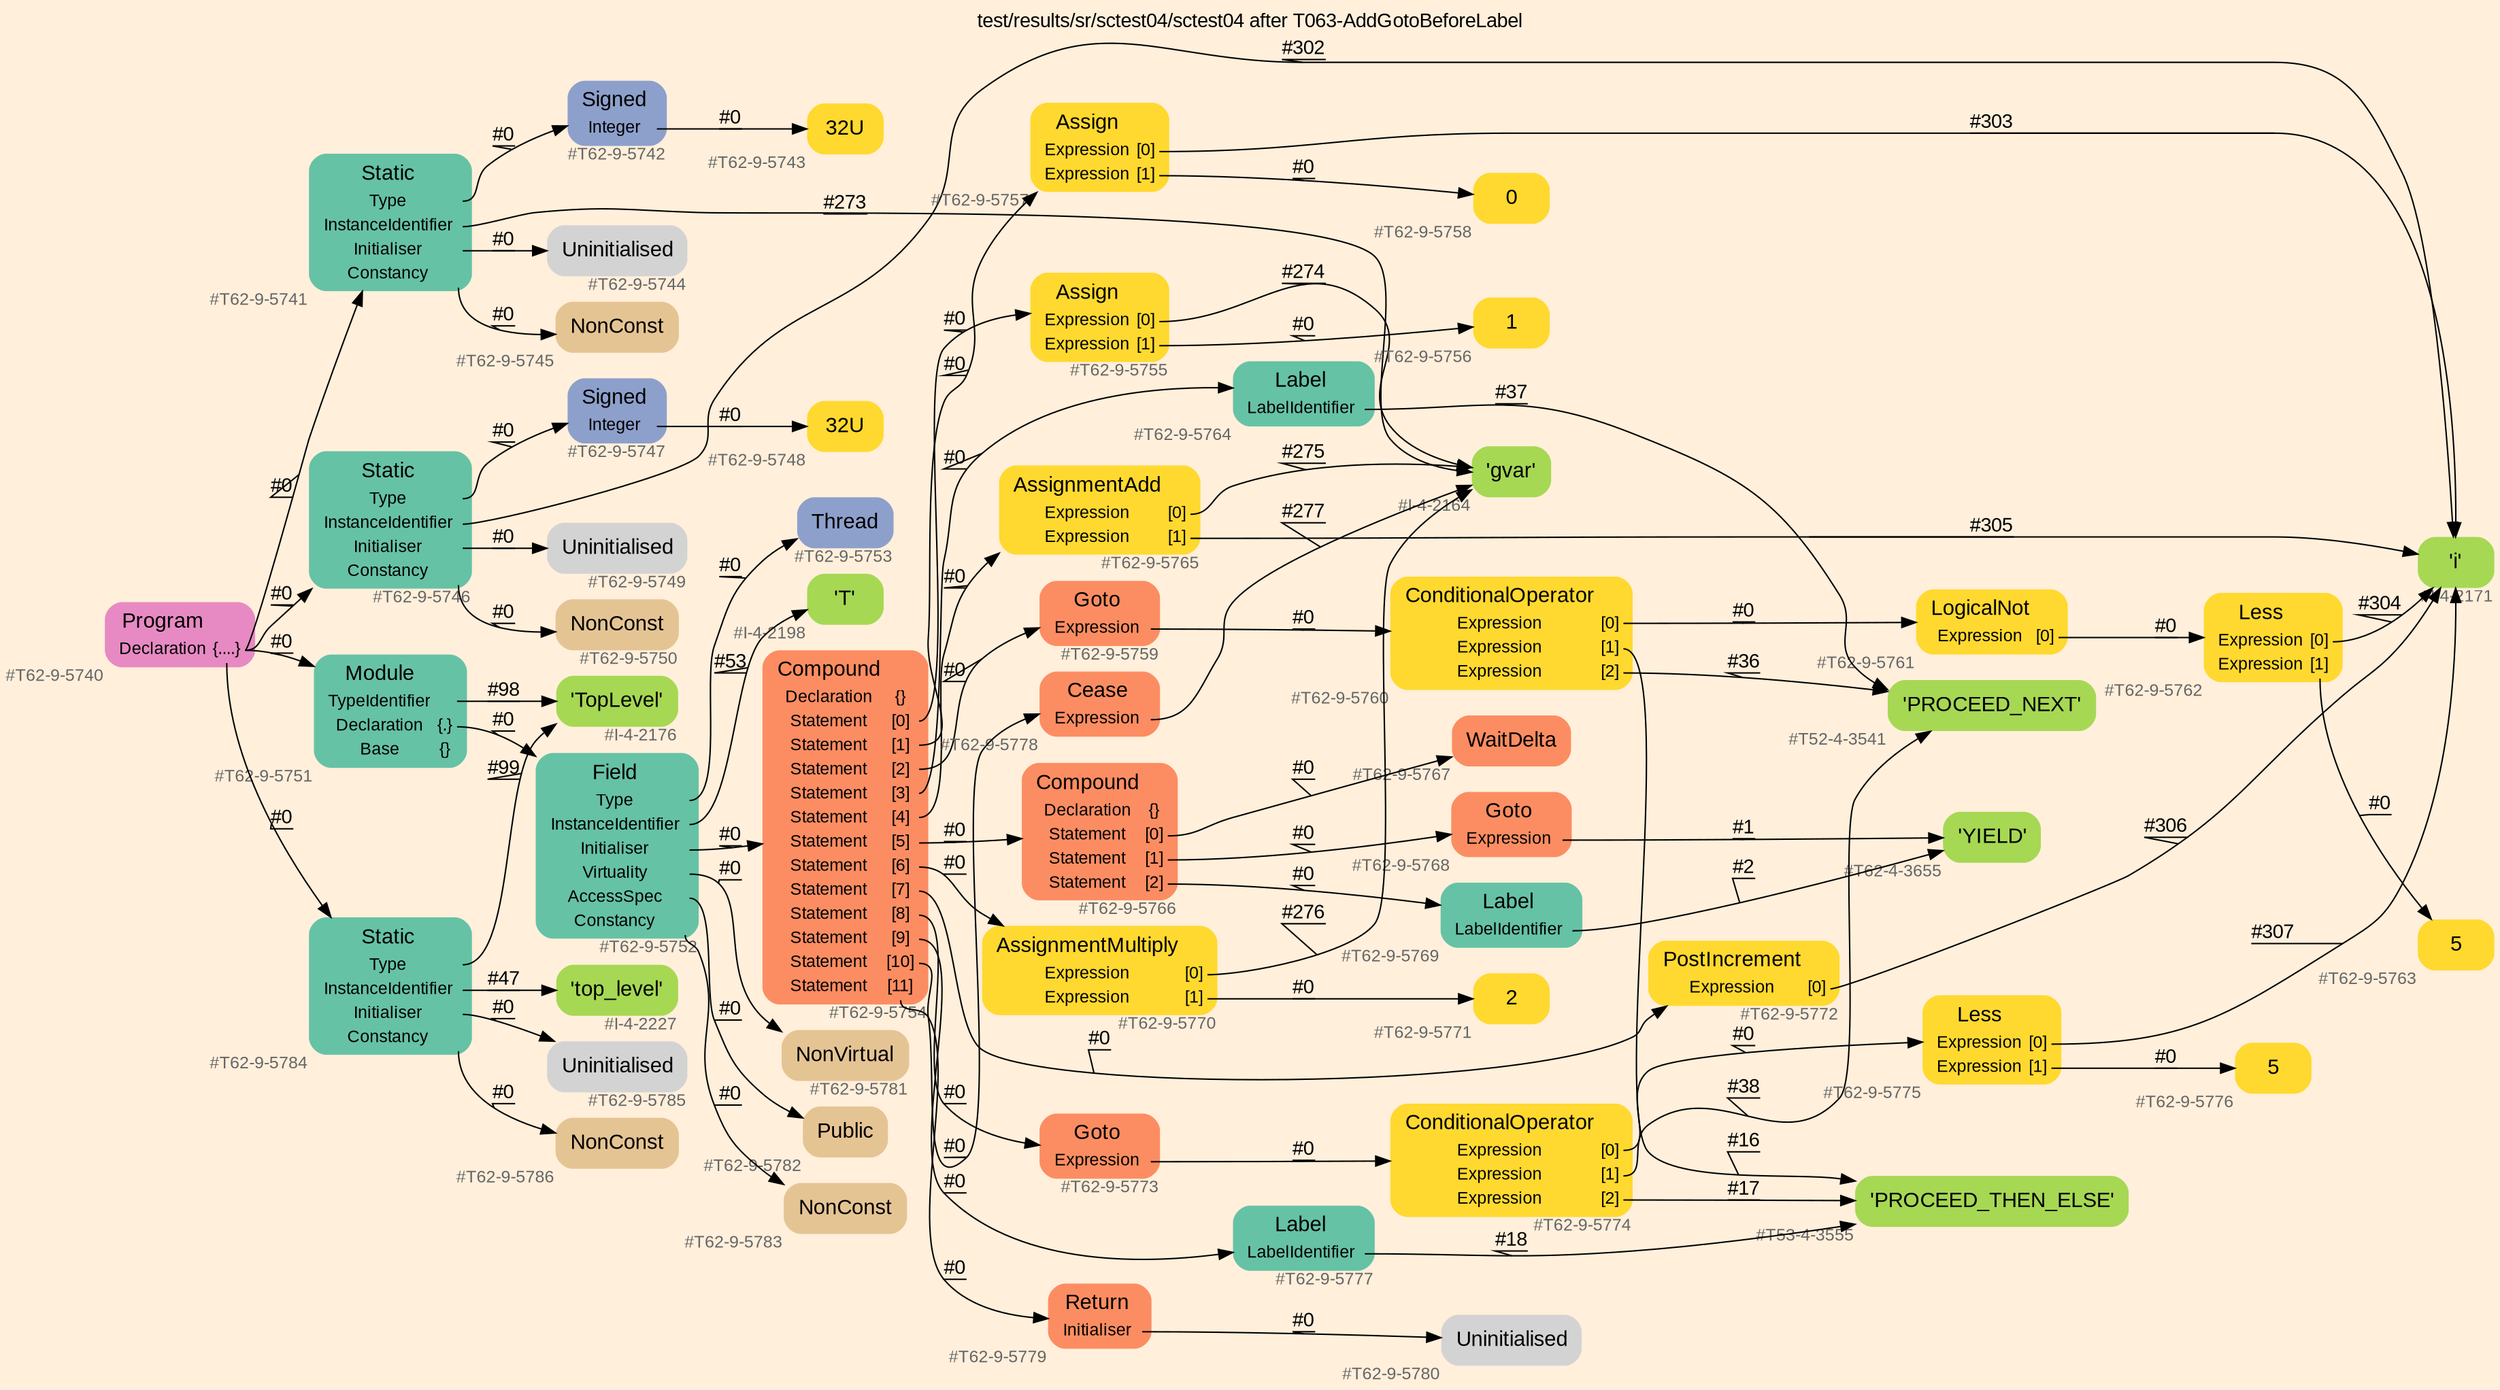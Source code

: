 digraph "test/results/sr/sctest04/sctest04 after T063-AddGotoBeforeLabel" {
label = "test/results/sr/sctest04/sctest04 after T063-AddGotoBeforeLabel"
labelloc = t
graph [
    rankdir = "LR"
    ranksep = 0.3
    bgcolor = antiquewhite1
    color = black
    fontcolor = black
    fontname = "Arial"
];
node [
    fontname = "Arial"
];
edge [
    fontname = "Arial"
];

// -------------------- node figure --------------------
// -------- block #T62-9-5740 ----------
"#T62-9-5740" [
    fillcolor = "/set28/4"
    xlabel = "#T62-9-5740"
    fontsize = "12"
    fontcolor = grey40
    shape = "plaintext"
    label = <<TABLE BORDER="0" CELLBORDER="0" CELLSPACING="0">
     <TR><TD><FONT COLOR="black" POINT-SIZE="15">Program</FONT></TD></TR>
     <TR><TD><FONT COLOR="black" POINT-SIZE="12">Declaration</FONT></TD><TD PORT="port0"><FONT COLOR="black" POINT-SIZE="12">{....}</FONT></TD></TR>
    </TABLE>>
    style = "rounded,filled"
];

// -------- block #T62-9-5741 ----------
"#T62-9-5741" [
    fillcolor = "/set28/1"
    xlabel = "#T62-9-5741"
    fontsize = "12"
    fontcolor = grey40
    shape = "plaintext"
    label = <<TABLE BORDER="0" CELLBORDER="0" CELLSPACING="0">
     <TR><TD><FONT COLOR="black" POINT-SIZE="15">Static</FONT></TD></TR>
     <TR><TD><FONT COLOR="black" POINT-SIZE="12">Type</FONT></TD><TD PORT="port0"></TD></TR>
     <TR><TD><FONT COLOR="black" POINT-SIZE="12">InstanceIdentifier</FONT></TD><TD PORT="port1"></TD></TR>
     <TR><TD><FONT COLOR="black" POINT-SIZE="12">Initialiser</FONT></TD><TD PORT="port2"></TD></TR>
     <TR><TD><FONT COLOR="black" POINT-SIZE="12">Constancy</FONT></TD><TD PORT="port3"></TD></TR>
    </TABLE>>
    style = "rounded,filled"
];

// -------- block #T62-9-5742 ----------
"#T62-9-5742" [
    fillcolor = "/set28/3"
    xlabel = "#T62-9-5742"
    fontsize = "12"
    fontcolor = grey40
    shape = "plaintext"
    label = <<TABLE BORDER="0" CELLBORDER="0" CELLSPACING="0">
     <TR><TD><FONT COLOR="black" POINT-SIZE="15">Signed</FONT></TD></TR>
     <TR><TD><FONT COLOR="black" POINT-SIZE="12">Integer</FONT></TD><TD PORT="port0"></TD></TR>
    </TABLE>>
    style = "rounded,filled"
];

// -------- block #T62-9-5743 ----------
"#T62-9-5743" [
    fillcolor = "/set28/6"
    xlabel = "#T62-9-5743"
    fontsize = "12"
    fontcolor = grey40
    shape = "plaintext"
    label = <<TABLE BORDER="0" CELLBORDER="0" CELLSPACING="0">
     <TR><TD><FONT COLOR="black" POINT-SIZE="15">32U</FONT></TD></TR>
    </TABLE>>
    style = "rounded,filled"
];

// -------- block #I-4-2164 ----------
"#I-4-2164" [
    fillcolor = "/set28/5"
    xlabel = "#I-4-2164"
    fontsize = "12"
    fontcolor = grey40
    shape = "plaintext"
    label = <<TABLE BORDER="0" CELLBORDER="0" CELLSPACING="0">
     <TR><TD><FONT COLOR="black" POINT-SIZE="15">'gvar'</FONT></TD></TR>
    </TABLE>>
    style = "rounded,filled"
];

// -------- block #T62-9-5744 ----------
"#T62-9-5744" [
    xlabel = "#T62-9-5744"
    fontsize = "12"
    fontcolor = grey40
    shape = "plaintext"
    label = <<TABLE BORDER="0" CELLBORDER="0" CELLSPACING="0">
     <TR><TD><FONT COLOR="black" POINT-SIZE="15">Uninitialised</FONT></TD></TR>
    </TABLE>>
    style = "rounded,filled"
];

// -------- block #T62-9-5745 ----------
"#T62-9-5745" [
    fillcolor = "/set28/7"
    xlabel = "#T62-9-5745"
    fontsize = "12"
    fontcolor = grey40
    shape = "plaintext"
    label = <<TABLE BORDER="0" CELLBORDER="0" CELLSPACING="0">
     <TR><TD><FONT COLOR="black" POINT-SIZE="15">NonConst</FONT></TD></TR>
    </TABLE>>
    style = "rounded,filled"
];

// -------- block #T62-9-5746 ----------
"#T62-9-5746" [
    fillcolor = "/set28/1"
    xlabel = "#T62-9-5746"
    fontsize = "12"
    fontcolor = grey40
    shape = "plaintext"
    label = <<TABLE BORDER="0" CELLBORDER="0" CELLSPACING="0">
     <TR><TD><FONT COLOR="black" POINT-SIZE="15">Static</FONT></TD></TR>
     <TR><TD><FONT COLOR="black" POINT-SIZE="12">Type</FONT></TD><TD PORT="port0"></TD></TR>
     <TR><TD><FONT COLOR="black" POINT-SIZE="12">InstanceIdentifier</FONT></TD><TD PORT="port1"></TD></TR>
     <TR><TD><FONT COLOR="black" POINT-SIZE="12">Initialiser</FONT></TD><TD PORT="port2"></TD></TR>
     <TR><TD><FONT COLOR="black" POINT-SIZE="12">Constancy</FONT></TD><TD PORT="port3"></TD></TR>
    </TABLE>>
    style = "rounded,filled"
];

// -------- block #T62-9-5747 ----------
"#T62-9-5747" [
    fillcolor = "/set28/3"
    xlabel = "#T62-9-5747"
    fontsize = "12"
    fontcolor = grey40
    shape = "plaintext"
    label = <<TABLE BORDER="0" CELLBORDER="0" CELLSPACING="0">
     <TR><TD><FONT COLOR="black" POINT-SIZE="15">Signed</FONT></TD></TR>
     <TR><TD><FONT COLOR="black" POINT-SIZE="12">Integer</FONT></TD><TD PORT="port0"></TD></TR>
    </TABLE>>
    style = "rounded,filled"
];

// -------- block #T62-9-5748 ----------
"#T62-9-5748" [
    fillcolor = "/set28/6"
    xlabel = "#T62-9-5748"
    fontsize = "12"
    fontcolor = grey40
    shape = "plaintext"
    label = <<TABLE BORDER="0" CELLBORDER="0" CELLSPACING="0">
     <TR><TD><FONT COLOR="black" POINT-SIZE="15">32U</FONT></TD></TR>
    </TABLE>>
    style = "rounded,filled"
];

// -------- block #I-4-2171 ----------
"#I-4-2171" [
    fillcolor = "/set28/5"
    xlabel = "#I-4-2171"
    fontsize = "12"
    fontcolor = grey40
    shape = "plaintext"
    label = <<TABLE BORDER="0" CELLBORDER="0" CELLSPACING="0">
     <TR><TD><FONT COLOR="black" POINT-SIZE="15">'i'</FONT></TD></TR>
    </TABLE>>
    style = "rounded,filled"
];

// -------- block #T62-9-5749 ----------
"#T62-9-5749" [
    xlabel = "#T62-9-5749"
    fontsize = "12"
    fontcolor = grey40
    shape = "plaintext"
    label = <<TABLE BORDER="0" CELLBORDER="0" CELLSPACING="0">
     <TR><TD><FONT COLOR="black" POINT-SIZE="15">Uninitialised</FONT></TD></TR>
    </TABLE>>
    style = "rounded,filled"
];

// -------- block #T62-9-5750 ----------
"#T62-9-5750" [
    fillcolor = "/set28/7"
    xlabel = "#T62-9-5750"
    fontsize = "12"
    fontcolor = grey40
    shape = "plaintext"
    label = <<TABLE BORDER="0" CELLBORDER="0" CELLSPACING="0">
     <TR><TD><FONT COLOR="black" POINT-SIZE="15">NonConst</FONT></TD></TR>
    </TABLE>>
    style = "rounded,filled"
];

// -------- block #T62-9-5751 ----------
"#T62-9-5751" [
    fillcolor = "/set28/1"
    xlabel = "#T62-9-5751"
    fontsize = "12"
    fontcolor = grey40
    shape = "plaintext"
    label = <<TABLE BORDER="0" CELLBORDER="0" CELLSPACING="0">
     <TR><TD><FONT COLOR="black" POINT-SIZE="15">Module</FONT></TD></TR>
     <TR><TD><FONT COLOR="black" POINT-SIZE="12">TypeIdentifier</FONT></TD><TD PORT="port0"></TD></TR>
     <TR><TD><FONT COLOR="black" POINT-SIZE="12">Declaration</FONT></TD><TD PORT="port1"><FONT COLOR="black" POINT-SIZE="12">{.}</FONT></TD></TR>
     <TR><TD><FONT COLOR="black" POINT-SIZE="12">Base</FONT></TD><TD PORT="port2"><FONT COLOR="black" POINT-SIZE="12">{}</FONT></TD></TR>
    </TABLE>>
    style = "rounded,filled"
];

// -------- block #I-4-2176 ----------
"#I-4-2176" [
    fillcolor = "/set28/5"
    xlabel = "#I-4-2176"
    fontsize = "12"
    fontcolor = grey40
    shape = "plaintext"
    label = <<TABLE BORDER="0" CELLBORDER="0" CELLSPACING="0">
     <TR><TD><FONT COLOR="black" POINT-SIZE="15">'TopLevel'</FONT></TD></TR>
    </TABLE>>
    style = "rounded,filled"
];

// -------- block #T62-9-5752 ----------
"#T62-9-5752" [
    fillcolor = "/set28/1"
    xlabel = "#T62-9-5752"
    fontsize = "12"
    fontcolor = grey40
    shape = "plaintext"
    label = <<TABLE BORDER="0" CELLBORDER="0" CELLSPACING="0">
     <TR><TD><FONT COLOR="black" POINT-SIZE="15">Field</FONT></TD></TR>
     <TR><TD><FONT COLOR="black" POINT-SIZE="12">Type</FONT></TD><TD PORT="port0"></TD></TR>
     <TR><TD><FONT COLOR="black" POINT-SIZE="12">InstanceIdentifier</FONT></TD><TD PORT="port1"></TD></TR>
     <TR><TD><FONT COLOR="black" POINT-SIZE="12">Initialiser</FONT></TD><TD PORT="port2"></TD></TR>
     <TR><TD><FONT COLOR="black" POINT-SIZE="12">Virtuality</FONT></TD><TD PORT="port3"></TD></TR>
     <TR><TD><FONT COLOR="black" POINT-SIZE="12">AccessSpec</FONT></TD><TD PORT="port4"></TD></TR>
     <TR><TD><FONT COLOR="black" POINT-SIZE="12">Constancy</FONT></TD><TD PORT="port5"></TD></TR>
    </TABLE>>
    style = "rounded,filled"
];

// -------- block #T62-9-5753 ----------
"#T62-9-5753" [
    fillcolor = "/set28/3"
    xlabel = "#T62-9-5753"
    fontsize = "12"
    fontcolor = grey40
    shape = "plaintext"
    label = <<TABLE BORDER="0" CELLBORDER="0" CELLSPACING="0">
     <TR><TD><FONT COLOR="black" POINT-SIZE="15">Thread</FONT></TD></TR>
    </TABLE>>
    style = "rounded,filled"
];

// -------- block #I-4-2198 ----------
"#I-4-2198" [
    fillcolor = "/set28/5"
    xlabel = "#I-4-2198"
    fontsize = "12"
    fontcolor = grey40
    shape = "plaintext"
    label = <<TABLE BORDER="0" CELLBORDER="0" CELLSPACING="0">
     <TR><TD><FONT COLOR="black" POINT-SIZE="15">'T'</FONT></TD></TR>
    </TABLE>>
    style = "rounded,filled"
];

// -------- block #T62-9-5754 ----------
"#T62-9-5754" [
    fillcolor = "/set28/2"
    xlabel = "#T62-9-5754"
    fontsize = "12"
    fontcolor = grey40
    shape = "plaintext"
    label = <<TABLE BORDER="0" CELLBORDER="0" CELLSPACING="0">
     <TR><TD><FONT COLOR="black" POINT-SIZE="15">Compound</FONT></TD></TR>
     <TR><TD><FONT COLOR="black" POINT-SIZE="12">Declaration</FONT></TD><TD PORT="port0"><FONT COLOR="black" POINT-SIZE="12">{}</FONT></TD></TR>
     <TR><TD><FONT COLOR="black" POINT-SIZE="12">Statement</FONT></TD><TD PORT="port1"><FONT COLOR="black" POINT-SIZE="12">[0]</FONT></TD></TR>
     <TR><TD><FONT COLOR="black" POINT-SIZE="12">Statement</FONT></TD><TD PORT="port2"><FONT COLOR="black" POINT-SIZE="12">[1]</FONT></TD></TR>
     <TR><TD><FONT COLOR="black" POINT-SIZE="12">Statement</FONT></TD><TD PORT="port3"><FONT COLOR="black" POINT-SIZE="12">[2]</FONT></TD></TR>
     <TR><TD><FONT COLOR="black" POINT-SIZE="12">Statement</FONT></TD><TD PORT="port4"><FONT COLOR="black" POINT-SIZE="12">[3]</FONT></TD></TR>
     <TR><TD><FONT COLOR="black" POINT-SIZE="12">Statement</FONT></TD><TD PORT="port5"><FONT COLOR="black" POINT-SIZE="12">[4]</FONT></TD></TR>
     <TR><TD><FONT COLOR="black" POINT-SIZE="12">Statement</FONT></TD><TD PORT="port6"><FONT COLOR="black" POINT-SIZE="12">[5]</FONT></TD></TR>
     <TR><TD><FONT COLOR="black" POINT-SIZE="12">Statement</FONT></TD><TD PORT="port7"><FONT COLOR="black" POINT-SIZE="12">[6]</FONT></TD></TR>
     <TR><TD><FONT COLOR="black" POINT-SIZE="12">Statement</FONT></TD><TD PORT="port8"><FONT COLOR="black" POINT-SIZE="12">[7]</FONT></TD></TR>
     <TR><TD><FONT COLOR="black" POINT-SIZE="12">Statement</FONT></TD><TD PORT="port9"><FONT COLOR="black" POINT-SIZE="12">[8]</FONT></TD></TR>
     <TR><TD><FONT COLOR="black" POINT-SIZE="12">Statement</FONT></TD><TD PORT="port10"><FONT COLOR="black" POINT-SIZE="12">[9]</FONT></TD></TR>
     <TR><TD><FONT COLOR="black" POINT-SIZE="12">Statement</FONT></TD><TD PORT="port11"><FONT COLOR="black" POINT-SIZE="12">[10]</FONT></TD></TR>
     <TR><TD><FONT COLOR="black" POINT-SIZE="12">Statement</FONT></TD><TD PORT="port12"><FONT COLOR="black" POINT-SIZE="12">[11]</FONT></TD></TR>
    </TABLE>>
    style = "rounded,filled"
];

// -------- block #T62-9-5755 ----------
"#T62-9-5755" [
    fillcolor = "/set28/6"
    xlabel = "#T62-9-5755"
    fontsize = "12"
    fontcolor = grey40
    shape = "plaintext"
    label = <<TABLE BORDER="0" CELLBORDER="0" CELLSPACING="0">
     <TR><TD><FONT COLOR="black" POINT-SIZE="15">Assign</FONT></TD></TR>
     <TR><TD><FONT COLOR="black" POINT-SIZE="12">Expression</FONT></TD><TD PORT="port0"><FONT COLOR="black" POINT-SIZE="12">[0]</FONT></TD></TR>
     <TR><TD><FONT COLOR="black" POINT-SIZE="12">Expression</FONT></TD><TD PORT="port1"><FONT COLOR="black" POINT-SIZE="12">[1]</FONT></TD></TR>
    </TABLE>>
    style = "rounded,filled"
];

// -------- block #T62-9-5756 ----------
"#T62-9-5756" [
    fillcolor = "/set28/6"
    xlabel = "#T62-9-5756"
    fontsize = "12"
    fontcolor = grey40
    shape = "plaintext"
    label = <<TABLE BORDER="0" CELLBORDER="0" CELLSPACING="0">
     <TR><TD><FONT COLOR="black" POINT-SIZE="15">1</FONT></TD></TR>
    </TABLE>>
    style = "rounded,filled"
];

// -------- block #T62-9-5757 ----------
"#T62-9-5757" [
    fillcolor = "/set28/6"
    xlabel = "#T62-9-5757"
    fontsize = "12"
    fontcolor = grey40
    shape = "plaintext"
    label = <<TABLE BORDER="0" CELLBORDER="0" CELLSPACING="0">
     <TR><TD><FONT COLOR="black" POINT-SIZE="15">Assign</FONT></TD></TR>
     <TR><TD><FONT COLOR="black" POINT-SIZE="12">Expression</FONT></TD><TD PORT="port0"><FONT COLOR="black" POINT-SIZE="12">[0]</FONT></TD></TR>
     <TR><TD><FONT COLOR="black" POINT-SIZE="12">Expression</FONT></TD><TD PORT="port1"><FONT COLOR="black" POINT-SIZE="12">[1]</FONT></TD></TR>
    </TABLE>>
    style = "rounded,filled"
];

// -------- block #T62-9-5758 ----------
"#T62-9-5758" [
    fillcolor = "/set28/6"
    xlabel = "#T62-9-5758"
    fontsize = "12"
    fontcolor = grey40
    shape = "plaintext"
    label = <<TABLE BORDER="0" CELLBORDER="0" CELLSPACING="0">
     <TR><TD><FONT COLOR="black" POINT-SIZE="15">0</FONT></TD></TR>
    </TABLE>>
    style = "rounded,filled"
];

// -------- block #T62-9-5759 ----------
"#T62-9-5759" [
    fillcolor = "/set28/2"
    xlabel = "#T62-9-5759"
    fontsize = "12"
    fontcolor = grey40
    shape = "plaintext"
    label = <<TABLE BORDER="0" CELLBORDER="0" CELLSPACING="0">
     <TR><TD><FONT COLOR="black" POINT-SIZE="15">Goto</FONT></TD></TR>
     <TR><TD><FONT COLOR="black" POINT-SIZE="12">Expression</FONT></TD><TD PORT="port0"></TD></TR>
    </TABLE>>
    style = "rounded,filled"
];

// -------- block #T62-9-5760 ----------
"#T62-9-5760" [
    fillcolor = "/set28/6"
    xlabel = "#T62-9-5760"
    fontsize = "12"
    fontcolor = grey40
    shape = "plaintext"
    label = <<TABLE BORDER="0" CELLBORDER="0" CELLSPACING="0">
     <TR><TD><FONT COLOR="black" POINT-SIZE="15">ConditionalOperator</FONT></TD></TR>
     <TR><TD><FONT COLOR="black" POINT-SIZE="12">Expression</FONT></TD><TD PORT="port0"><FONT COLOR="black" POINT-SIZE="12">[0]</FONT></TD></TR>
     <TR><TD><FONT COLOR="black" POINT-SIZE="12">Expression</FONT></TD><TD PORT="port1"><FONT COLOR="black" POINT-SIZE="12">[1]</FONT></TD></TR>
     <TR><TD><FONT COLOR="black" POINT-SIZE="12">Expression</FONT></TD><TD PORT="port2"><FONT COLOR="black" POINT-SIZE="12">[2]</FONT></TD></TR>
    </TABLE>>
    style = "rounded,filled"
];

// -------- block #T62-9-5761 ----------
"#T62-9-5761" [
    fillcolor = "/set28/6"
    xlabel = "#T62-9-5761"
    fontsize = "12"
    fontcolor = grey40
    shape = "plaintext"
    label = <<TABLE BORDER="0" CELLBORDER="0" CELLSPACING="0">
     <TR><TD><FONT COLOR="black" POINT-SIZE="15">LogicalNot</FONT></TD></TR>
     <TR><TD><FONT COLOR="black" POINT-SIZE="12">Expression</FONT></TD><TD PORT="port0"><FONT COLOR="black" POINT-SIZE="12">[0]</FONT></TD></TR>
    </TABLE>>
    style = "rounded,filled"
];

// -------- block #T62-9-5762 ----------
"#T62-9-5762" [
    fillcolor = "/set28/6"
    xlabel = "#T62-9-5762"
    fontsize = "12"
    fontcolor = grey40
    shape = "plaintext"
    label = <<TABLE BORDER="0" CELLBORDER="0" CELLSPACING="0">
     <TR><TD><FONT COLOR="black" POINT-SIZE="15">Less</FONT></TD></TR>
     <TR><TD><FONT COLOR="black" POINT-SIZE="12">Expression</FONT></TD><TD PORT="port0"><FONT COLOR="black" POINT-SIZE="12">[0]</FONT></TD></TR>
     <TR><TD><FONT COLOR="black" POINT-SIZE="12">Expression</FONT></TD><TD PORT="port1"><FONT COLOR="black" POINT-SIZE="12">[1]</FONT></TD></TR>
    </TABLE>>
    style = "rounded,filled"
];

// -------- block #T62-9-5763 ----------
"#T62-9-5763" [
    fillcolor = "/set28/6"
    xlabel = "#T62-9-5763"
    fontsize = "12"
    fontcolor = grey40
    shape = "plaintext"
    label = <<TABLE BORDER="0" CELLBORDER="0" CELLSPACING="0">
     <TR><TD><FONT COLOR="black" POINT-SIZE="15">5</FONT></TD></TR>
    </TABLE>>
    style = "rounded,filled"
];

// -------- block #T53-4-3555 ----------
"#T53-4-3555" [
    fillcolor = "/set28/5"
    xlabel = "#T53-4-3555"
    fontsize = "12"
    fontcolor = grey40
    shape = "plaintext"
    label = <<TABLE BORDER="0" CELLBORDER="0" CELLSPACING="0">
     <TR><TD><FONT COLOR="black" POINT-SIZE="15">'PROCEED_THEN_ELSE'</FONT></TD></TR>
    </TABLE>>
    style = "rounded,filled"
];

// -------- block #T52-4-3541 ----------
"#T52-4-3541" [
    fillcolor = "/set28/5"
    xlabel = "#T52-4-3541"
    fontsize = "12"
    fontcolor = grey40
    shape = "plaintext"
    label = <<TABLE BORDER="0" CELLBORDER="0" CELLSPACING="0">
     <TR><TD><FONT COLOR="black" POINT-SIZE="15">'PROCEED_NEXT'</FONT></TD></TR>
    </TABLE>>
    style = "rounded,filled"
];

// -------- block #T62-9-5764 ----------
"#T62-9-5764" [
    fillcolor = "/set28/1"
    xlabel = "#T62-9-5764"
    fontsize = "12"
    fontcolor = grey40
    shape = "plaintext"
    label = <<TABLE BORDER="0" CELLBORDER="0" CELLSPACING="0">
     <TR><TD><FONT COLOR="black" POINT-SIZE="15">Label</FONT></TD></TR>
     <TR><TD><FONT COLOR="black" POINT-SIZE="12">LabelIdentifier</FONT></TD><TD PORT="port0"></TD></TR>
    </TABLE>>
    style = "rounded,filled"
];

// -------- block #T62-9-5765 ----------
"#T62-9-5765" [
    fillcolor = "/set28/6"
    xlabel = "#T62-9-5765"
    fontsize = "12"
    fontcolor = grey40
    shape = "plaintext"
    label = <<TABLE BORDER="0" CELLBORDER="0" CELLSPACING="0">
     <TR><TD><FONT COLOR="black" POINT-SIZE="15">AssignmentAdd</FONT></TD></TR>
     <TR><TD><FONT COLOR="black" POINT-SIZE="12">Expression</FONT></TD><TD PORT="port0"><FONT COLOR="black" POINT-SIZE="12">[0]</FONT></TD></TR>
     <TR><TD><FONT COLOR="black" POINT-SIZE="12">Expression</FONT></TD><TD PORT="port1"><FONT COLOR="black" POINT-SIZE="12">[1]</FONT></TD></TR>
    </TABLE>>
    style = "rounded,filled"
];

// -------- block #T62-9-5766 ----------
"#T62-9-5766" [
    fillcolor = "/set28/2"
    xlabel = "#T62-9-5766"
    fontsize = "12"
    fontcolor = grey40
    shape = "plaintext"
    label = <<TABLE BORDER="0" CELLBORDER="0" CELLSPACING="0">
     <TR><TD><FONT COLOR="black" POINT-SIZE="15">Compound</FONT></TD></TR>
     <TR><TD><FONT COLOR="black" POINT-SIZE="12">Declaration</FONT></TD><TD PORT="port0"><FONT COLOR="black" POINT-SIZE="12">{}</FONT></TD></TR>
     <TR><TD><FONT COLOR="black" POINT-SIZE="12">Statement</FONT></TD><TD PORT="port1"><FONT COLOR="black" POINT-SIZE="12">[0]</FONT></TD></TR>
     <TR><TD><FONT COLOR="black" POINT-SIZE="12">Statement</FONT></TD><TD PORT="port2"><FONT COLOR="black" POINT-SIZE="12">[1]</FONT></TD></TR>
     <TR><TD><FONT COLOR="black" POINT-SIZE="12">Statement</FONT></TD><TD PORT="port3"><FONT COLOR="black" POINT-SIZE="12">[2]</FONT></TD></TR>
    </TABLE>>
    style = "rounded,filled"
];

// -------- block #T62-9-5767 ----------
"#T62-9-5767" [
    fillcolor = "/set28/2"
    xlabel = "#T62-9-5767"
    fontsize = "12"
    fontcolor = grey40
    shape = "plaintext"
    label = <<TABLE BORDER="0" CELLBORDER="0" CELLSPACING="0">
     <TR><TD><FONT COLOR="black" POINT-SIZE="15">WaitDelta</FONT></TD></TR>
    </TABLE>>
    style = "rounded,filled"
];

// -------- block #T62-9-5768 ----------
"#T62-9-5768" [
    fillcolor = "/set28/2"
    xlabel = "#T62-9-5768"
    fontsize = "12"
    fontcolor = grey40
    shape = "plaintext"
    label = <<TABLE BORDER="0" CELLBORDER="0" CELLSPACING="0">
     <TR><TD><FONT COLOR="black" POINT-SIZE="15">Goto</FONT></TD></TR>
     <TR><TD><FONT COLOR="black" POINT-SIZE="12">Expression</FONT></TD><TD PORT="port0"></TD></TR>
    </TABLE>>
    style = "rounded,filled"
];

// -------- block #T62-4-3655 ----------
"#T62-4-3655" [
    fillcolor = "/set28/5"
    xlabel = "#T62-4-3655"
    fontsize = "12"
    fontcolor = grey40
    shape = "plaintext"
    label = <<TABLE BORDER="0" CELLBORDER="0" CELLSPACING="0">
     <TR><TD><FONT COLOR="black" POINT-SIZE="15">'YIELD'</FONT></TD></TR>
    </TABLE>>
    style = "rounded,filled"
];

// -------- block #T62-9-5769 ----------
"#T62-9-5769" [
    fillcolor = "/set28/1"
    xlabel = "#T62-9-5769"
    fontsize = "12"
    fontcolor = grey40
    shape = "plaintext"
    label = <<TABLE BORDER="0" CELLBORDER="0" CELLSPACING="0">
     <TR><TD><FONT COLOR="black" POINT-SIZE="15">Label</FONT></TD></TR>
     <TR><TD><FONT COLOR="black" POINT-SIZE="12">LabelIdentifier</FONT></TD><TD PORT="port0"></TD></TR>
    </TABLE>>
    style = "rounded,filled"
];

// -------- block #T62-9-5770 ----------
"#T62-9-5770" [
    fillcolor = "/set28/6"
    xlabel = "#T62-9-5770"
    fontsize = "12"
    fontcolor = grey40
    shape = "plaintext"
    label = <<TABLE BORDER="0" CELLBORDER="0" CELLSPACING="0">
     <TR><TD><FONT COLOR="black" POINT-SIZE="15">AssignmentMultiply</FONT></TD></TR>
     <TR><TD><FONT COLOR="black" POINT-SIZE="12">Expression</FONT></TD><TD PORT="port0"><FONT COLOR="black" POINT-SIZE="12">[0]</FONT></TD></TR>
     <TR><TD><FONT COLOR="black" POINT-SIZE="12">Expression</FONT></TD><TD PORT="port1"><FONT COLOR="black" POINT-SIZE="12">[1]</FONT></TD></TR>
    </TABLE>>
    style = "rounded,filled"
];

// -------- block #T62-9-5771 ----------
"#T62-9-5771" [
    fillcolor = "/set28/6"
    xlabel = "#T62-9-5771"
    fontsize = "12"
    fontcolor = grey40
    shape = "plaintext"
    label = <<TABLE BORDER="0" CELLBORDER="0" CELLSPACING="0">
     <TR><TD><FONT COLOR="black" POINT-SIZE="15">2</FONT></TD></TR>
    </TABLE>>
    style = "rounded,filled"
];

// -------- block #T62-9-5772 ----------
"#T62-9-5772" [
    fillcolor = "/set28/6"
    xlabel = "#T62-9-5772"
    fontsize = "12"
    fontcolor = grey40
    shape = "plaintext"
    label = <<TABLE BORDER="0" CELLBORDER="0" CELLSPACING="0">
     <TR><TD><FONT COLOR="black" POINT-SIZE="15">PostIncrement</FONT></TD></TR>
     <TR><TD><FONT COLOR="black" POINT-SIZE="12">Expression</FONT></TD><TD PORT="port0"><FONT COLOR="black" POINT-SIZE="12">[0]</FONT></TD></TR>
    </TABLE>>
    style = "rounded,filled"
];

// -------- block #T62-9-5773 ----------
"#T62-9-5773" [
    fillcolor = "/set28/2"
    xlabel = "#T62-9-5773"
    fontsize = "12"
    fontcolor = grey40
    shape = "plaintext"
    label = <<TABLE BORDER="0" CELLBORDER="0" CELLSPACING="0">
     <TR><TD><FONT COLOR="black" POINT-SIZE="15">Goto</FONT></TD></TR>
     <TR><TD><FONT COLOR="black" POINT-SIZE="12">Expression</FONT></TD><TD PORT="port0"></TD></TR>
    </TABLE>>
    style = "rounded,filled"
];

// -------- block #T62-9-5774 ----------
"#T62-9-5774" [
    fillcolor = "/set28/6"
    xlabel = "#T62-9-5774"
    fontsize = "12"
    fontcolor = grey40
    shape = "plaintext"
    label = <<TABLE BORDER="0" CELLBORDER="0" CELLSPACING="0">
     <TR><TD><FONT COLOR="black" POINT-SIZE="15">ConditionalOperator</FONT></TD></TR>
     <TR><TD><FONT COLOR="black" POINT-SIZE="12">Expression</FONT></TD><TD PORT="port0"><FONT COLOR="black" POINT-SIZE="12">[0]</FONT></TD></TR>
     <TR><TD><FONT COLOR="black" POINT-SIZE="12">Expression</FONT></TD><TD PORT="port1"><FONT COLOR="black" POINT-SIZE="12">[1]</FONT></TD></TR>
     <TR><TD><FONT COLOR="black" POINT-SIZE="12">Expression</FONT></TD><TD PORT="port2"><FONT COLOR="black" POINT-SIZE="12">[2]</FONT></TD></TR>
    </TABLE>>
    style = "rounded,filled"
];

// -------- block #T62-9-5775 ----------
"#T62-9-5775" [
    fillcolor = "/set28/6"
    xlabel = "#T62-9-5775"
    fontsize = "12"
    fontcolor = grey40
    shape = "plaintext"
    label = <<TABLE BORDER="0" CELLBORDER="0" CELLSPACING="0">
     <TR><TD><FONT COLOR="black" POINT-SIZE="15">Less</FONT></TD></TR>
     <TR><TD><FONT COLOR="black" POINT-SIZE="12">Expression</FONT></TD><TD PORT="port0"><FONT COLOR="black" POINT-SIZE="12">[0]</FONT></TD></TR>
     <TR><TD><FONT COLOR="black" POINT-SIZE="12">Expression</FONT></TD><TD PORT="port1"><FONT COLOR="black" POINT-SIZE="12">[1]</FONT></TD></TR>
    </TABLE>>
    style = "rounded,filled"
];

// -------- block #T62-9-5776 ----------
"#T62-9-5776" [
    fillcolor = "/set28/6"
    xlabel = "#T62-9-5776"
    fontsize = "12"
    fontcolor = grey40
    shape = "plaintext"
    label = <<TABLE BORDER="0" CELLBORDER="0" CELLSPACING="0">
     <TR><TD><FONT COLOR="black" POINT-SIZE="15">5</FONT></TD></TR>
    </TABLE>>
    style = "rounded,filled"
];

// -------- block #T62-9-5777 ----------
"#T62-9-5777" [
    fillcolor = "/set28/1"
    xlabel = "#T62-9-5777"
    fontsize = "12"
    fontcolor = grey40
    shape = "plaintext"
    label = <<TABLE BORDER="0" CELLBORDER="0" CELLSPACING="0">
     <TR><TD><FONT COLOR="black" POINT-SIZE="15">Label</FONT></TD></TR>
     <TR><TD><FONT COLOR="black" POINT-SIZE="12">LabelIdentifier</FONT></TD><TD PORT="port0"></TD></TR>
    </TABLE>>
    style = "rounded,filled"
];

// -------- block #T62-9-5778 ----------
"#T62-9-5778" [
    fillcolor = "/set28/2"
    xlabel = "#T62-9-5778"
    fontsize = "12"
    fontcolor = grey40
    shape = "plaintext"
    label = <<TABLE BORDER="0" CELLBORDER="0" CELLSPACING="0">
     <TR><TD><FONT COLOR="black" POINT-SIZE="15">Cease</FONT></TD></TR>
     <TR><TD><FONT COLOR="black" POINT-SIZE="12">Expression</FONT></TD><TD PORT="port0"></TD></TR>
    </TABLE>>
    style = "rounded,filled"
];

// -------- block #T62-9-5779 ----------
"#T62-9-5779" [
    fillcolor = "/set28/2"
    xlabel = "#T62-9-5779"
    fontsize = "12"
    fontcolor = grey40
    shape = "plaintext"
    label = <<TABLE BORDER="0" CELLBORDER="0" CELLSPACING="0">
     <TR><TD><FONT COLOR="black" POINT-SIZE="15">Return</FONT></TD></TR>
     <TR><TD><FONT COLOR="black" POINT-SIZE="12">Initialiser</FONT></TD><TD PORT="port0"></TD></TR>
    </TABLE>>
    style = "rounded,filled"
];

// -------- block #T62-9-5780 ----------
"#T62-9-5780" [
    xlabel = "#T62-9-5780"
    fontsize = "12"
    fontcolor = grey40
    shape = "plaintext"
    label = <<TABLE BORDER="0" CELLBORDER="0" CELLSPACING="0">
     <TR><TD><FONT COLOR="black" POINT-SIZE="15">Uninitialised</FONT></TD></TR>
    </TABLE>>
    style = "rounded,filled"
];

// -------- block #T62-9-5781 ----------
"#T62-9-5781" [
    fillcolor = "/set28/7"
    xlabel = "#T62-9-5781"
    fontsize = "12"
    fontcolor = grey40
    shape = "plaintext"
    label = <<TABLE BORDER="0" CELLBORDER="0" CELLSPACING="0">
     <TR><TD><FONT COLOR="black" POINT-SIZE="15">NonVirtual</FONT></TD></TR>
    </TABLE>>
    style = "rounded,filled"
];

// -------- block #T62-9-5782 ----------
"#T62-9-5782" [
    fillcolor = "/set28/7"
    xlabel = "#T62-9-5782"
    fontsize = "12"
    fontcolor = grey40
    shape = "plaintext"
    label = <<TABLE BORDER="0" CELLBORDER="0" CELLSPACING="0">
     <TR><TD><FONT COLOR="black" POINT-SIZE="15">Public</FONT></TD></TR>
    </TABLE>>
    style = "rounded,filled"
];

// -------- block #T62-9-5783 ----------
"#T62-9-5783" [
    fillcolor = "/set28/7"
    xlabel = "#T62-9-5783"
    fontsize = "12"
    fontcolor = grey40
    shape = "plaintext"
    label = <<TABLE BORDER="0" CELLBORDER="0" CELLSPACING="0">
     <TR><TD><FONT COLOR="black" POINT-SIZE="15">NonConst</FONT></TD></TR>
    </TABLE>>
    style = "rounded,filled"
];

// -------- block #T62-9-5784 ----------
"#T62-9-5784" [
    fillcolor = "/set28/1"
    xlabel = "#T62-9-5784"
    fontsize = "12"
    fontcolor = grey40
    shape = "plaintext"
    label = <<TABLE BORDER="0" CELLBORDER="0" CELLSPACING="0">
     <TR><TD><FONT COLOR="black" POINT-SIZE="15">Static</FONT></TD></TR>
     <TR><TD><FONT COLOR="black" POINT-SIZE="12">Type</FONT></TD><TD PORT="port0"></TD></TR>
     <TR><TD><FONT COLOR="black" POINT-SIZE="12">InstanceIdentifier</FONT></TD><TD PORT="port1"></TD></TR>
     <TR><TD><FONT COLOR="black" POINT-SIZE="12">Initialiser</FONT></TD><TD PORT="port2"></TD></TR>
     <TR><TD><FONT COLOR="black" POINT-SIZE="12">Constancy</FONT></TD><TD PORT="port3"></TD></TR>
    </TABLE>>
    style = "rounded,filled"
];

// -------- block #I-4-2227 ----------
"#I-4-2227" [
    fillcolor = "/set28/5"
    xlabel = "#I-4-2227"
    fontsize = "12"
    fontcolor = grey40
    shape = "plaintext"
    label = <<TABLE BORDER="0" CELLBORDER="0" CELLSPACING="0">
     <TR><TD><FONT COLOR="black" POINT-SIZE="15">'top_level'</FONT></TD></TR>
    </TABLE>>
    style = "rounded,filled"
];

// -------- block #T62-9-5785 ----------
"#T62-9-5785" [
    xlabel = "#T62-9-5785"
    fontsize = "12"
    fontcolor = grey40
    shape = "plaintext"
    label = <<TABLE BORDER="0" CELLBORDER="0" CELLSPACING="0">
     <TR><TD><FONT COLOR="black" POINT-SIZE="15">Uninitialised</FONT></TD></TR>
    </TABLE>>
    style = "rounded,filled"
];

// -------- block #T62-9-5786 ----------
"#T62-9-5786" [
    fillcolor = "/set28/7"
    xlabel = "#T62-9-5786"
    fontsize = "12"
    fontcolor = grey40
    shape = "plaintext"
    label = <<TABLE BORDER="0" CELLBORDER="0" CELLSPACING="0">
     <TR><TD><FONT COLOR="black" POINT-SIZE="15">NonConst</FONT></TD></TR>
    </TABLE>>
    style = "rounded,filled"
];

"#T62-9-5740":port0 -> "#T62-9-5741" [
    label = "#0"
    decorate = true
    color = black
    fontcolor = black
];

"#T62-9-5740":port0 -> "#T62-9-5746" [
    label = "#0"
    decorate = true
    color = black
    fontcolor = black
];

"#T62-9-5740":port0 -> "#T62-9-5751" [
    label = "#0"
    decorate = true
    color = black
    fontcolor = black
];

"#T62-9-5740":port0 -> "#T62-9-5784" [
    label = "#0"
    decorate = true
    color = black
    fontcolor = black
];

"#T62-9-5741":port0 -> "#T62-9-5742" [
    label = "#0"
    decorate = true
    color = black
    fontcolor = black
];

"#T62-9-5741":port1 -> "#I-4-2164" [
    label = "#273"
    decorate = true
    color = black
    fontcolor = black
];

"#T62-9-5741":port2 -> "#T62-9-5744" [
    label = "#0"
    decorate = true
    color = black
    fontcolor = black
];

"#T62-9-5741":port3 -> "#T62-9-5745" [
    label = "#0"
    decorate = true
    color = black
    fontcolor = black
];

"#T62-9-5742":port0 -> "#T62-9-5743" [
    label = "#0"
    decorate = true
    color = black
    fontcolor = black
];

"#T62-9-5746":port0 -> "#T62-9-5747" [
    label = "#0"
    decorate = true
    color = black
    fontcolor = black
];

"#T62-9-5746":port1 -> "#I-4-2171" [
    label = "#302"
    decorate = true
    color = black
    fontcolor = black
];

"#T62-9-5746":port2 -> "#T62-9-5749" [
    label = "#0"
    decorate = true
    color = black
    fontcolor = black
];

"#T62-9-5746":port3 -> "#T62-9-5750" [
    label = "#0"
    decorate = true
    color = black
    fontcolor = black
];

"#T62-9-5747":port0 -> "#T62-9-5748" [
    label = "#0"
    decorate = true
    color = black
    fontcolor = black
];

"#T62-9-5751":port0 -> "#I-4-2176" [
    label = "#98"
    decorate = true
    color = black
    fontcolor = black
];

"#T62-9-5751":port1 -> "#T62-9-5752" [
    label = "#0"
    decorate = true
    color = black
    fontcolor = black
];

"#T62-9-5752":port0 -> "#T62-9-5753" [
    label = "#0"
    decorate = true
    color = black
    fontcolor = black
];

"#T62-9-5752":port1 -> "#I-4-2198" [
    label = "#53"
    decorate = true
    color = black
    fontcolor = black
];

"#T62-9-5752":port2 -> "#T62-9-5754" [
    label = "#0"
    decorate = true
    color = black
    fontcolor = black
];

"#T62-9-5752":port3 -> "#T62-9-5781" [
    label = "#0"
    decorate = true
    color = black
    fontcolor = black
];

"#T62-9-5752":port4 -> "#T62-9-5782" [
    label = "#0"
    decorate = true
    color = black
    fontcolor = black
];

"#T62-9-5752":port5 -> "#T62-9-5783" [
    label = "#0"
    decorate = true
    color = black
    fontcolor = black
];

"#T62-9-5754":port1 -> "#T62-9-5755" [
    label = "#0"
    decorate = true
    color = black
    fontcolor = black
];

"#T62-9-5754":port2 -> "#T62-9-5757" [
    label = "#0"
    decorate = true
    color = black
    fontcolor = black
];

"#T62-9-5754":port3 -> "#T62-9-5759" [
    label = "#0"
    decorate = true
    color = black
    fontcolor = black
];

"#T62-9-5754":port4 -> "#T62-9-5764" [
    label = "#0"
    decorate = true
    color = black
    fontcolor = black
];

"#T62-9-5754":port5 -> "#T62-9-5765" [
    label = "#0"
    decorate = true
    color = black
    fontcolor = black
];

"#T62-9-5754":port6 -> "#T62-9-5766" [
    label = "#0"
    decorate = true
    color = black
    fontcolor = black
];

"#T62-9-5754":port7 -> "#T62-9-5770" [
    label = "#0"
    decorate = true
    color = black
    fontcolor = black
];

"#T62-9-5754":port8 -> "#T62-9-5772" [
    label = "#0"
    decorate = true
    color = black
    fontcolor = black
];

"#T62-9-5754":port9 -> "#T62-9-5773" [
    label = "#0"
    decorate = true
    color = black
    fontcolor = black
];

"#T62-9-5754":port10 -> "#T62-9-5777" [
    label = "#0"
    decorate = true
    color = black
    fontcolor = black
];

"#T62-9-5754":port11 -> "#T62-9-5778" [
    label = "#0"
    decorate = true
    color = black
    fontcolor = black
];

"#T62-9-5754":port12 -> "#T62-9-5779" [
    label = "#0"
    decorate = true
    color = black
    fontcolor = black
];

"#T62-9-5755":port0 -> "#I-4-2164" [
    label = "#274"
    decorate = true
    color = black
    fontcolor = black
];

"#T62-9-5755":port1 -> "#T62-9-5756" [
    label = "#0"
    decorate = true
    color = black
    fontcolor = black
];

"#T62-9-5757":port0 -> "#I-4-2171" [
    label = "#303"
    decorate = true
    color = black
    fontcolor = black
];

"#T62-9-5757":port1 -> "#T62-9-5758" [
    label = "#0"
    decorate = true
    color = black
    fontcolor = black
];

"#T62-9-5759":port0 -> "#T62-9-5760" [
    label = "#0"
    decorate = true
    color = black
    fontcolor = black
];

"#T62-9-5760":port0 -> "#T62-9-5761" [
    label = "#0"
    decorate = true
    color = black
    fontcolor = black
];

"#T62-9-5760":port1 -> "#T53-4-3555" [
    label = "#16"
    decorate = true
    color = black
    fontcolor = black
];

"#T62-9-5760":port2 -> "#T52-4-3541" [
    label = "#36"
    decorate = true
    color = black
    fontcolor = black
];

"#T62-9-5761":port0 -> "#T62-9-5762" [
    label = "#0"
    decorate = true
    color = black
    fontcolor = black
];

"#T62-9-5762":port0 -> "#I-4-2171" [
    label = "#304"
    decorate = true
    color = black
    fontcolor = black
];

"#T62-9-5762":port1 -> "#T62-9-5763" [
    label = "#0"
    decorate = true
    color = black
    fontcolor = black
];

"#T62-9-5764":port0 -> "#T52-4-3541" [
    label = "#37"
    decorate = true
    color = black
    fontcolor = black
];

"#T62-9-5765":port0 -> "#I-4-2164" [
    label = "#275"
    decorate = true
    color = black
    fontcolor = black
];

"#T62-9-5765":port1 -> "#I-4-2171" [
    label = "#305"
    decorate = true
    color = black
    fontcolor = black
];

"#T62-9-5766":port1 -> "#T62-9-5767" [
    label = "#0"
    decorate = true
    color = black
    fontcolor = black
];

"#T62-9-5766":port2 -> "#T62-9-5768" [
    label = "#0"
    decorate = true
    color = black
    fontcolor = black
];

"#T62-9-5766":port3 -> "#T62-9-5769" [
    label = "#0"
    decorate = true
    color = black
    fontcolor = black
];

"#T62-9-5768":port0 -> "#T62-4-3655" [
    label = "#1"
    decorate = true
    color = black
    fontcolor = black
];

"#T62-9-5769":port0 -> "#T62-4-3655" [
    label = "#2"
    decorate = true
    color = black
    fontcolor = black
];

"#T62-9-5770":port0 -> "#I-4-2164" [
    label = "#276"
    decorate = true
    color = black
    fontcolor = black
];

"#T62-9-5770":port1 -> "#T62-9-5771" [
    label = "#0"
    decorate = true
    color = black
    fontcolor = black
];

"#T62-9-5772":port0 -> "#I-4-2171" [
    label = "#306"
    decorate = true
    color = black
    fontcolor = black
];

"#T62-9-5773":port0 -> "#T62-9-5774" [
    label = "#0"
    decorate = true
    color = black
    fontcolor = black
];

"#T62-9-5774":port0 -> "#T62-9-5775" [
    label = "#0"
    decorate = true
    color = black
    fontcolor = black
];

"#T62-9-5774":port1 -> "#T52-4-3541" [
    label = "#38"
    decorate = true
    color = black
    fontcolor = black
];

"#T62-9-5774":port2 -> "#T53-4-3555" [
    label = "#17"
    decorate = true
    color = black
    fontcolor = black
];

"#T62-9-5775":port0 -> "#I-4-2171" [
    label = "#307"
    decorate = true
    color = black
    fontcolor = black
];

"#T62-9-5775":port1 -> "#T62-9-5776" [
    label = "#0"
    decorate = true
    color = black
    fontcolor = black
];

"#T62-9-5777":port0 -> "#T53-4-3555" [
    label = "#18"
    decorate = true
    color = black
    fontcolor = black
];

"#T62-9-5778":port0 -> "#I-4-2164" [
    label = "#277"
    decorate = true
    color = black
    fontcolor = black
];

"#T62-9-5779":port0 -> "#T62-9-5780" [
    label = "#0"
    decorate = true
    color = black
    fontcolor = black
];

"#T62-9-5784":port0 -> "#I-4-2176" [
    label = "#99"
    decorate = true
    color = black
    fontcolor = black
];

"#T62-9-5784":port1 -> "#I-4-2227" [
    label = "#47"
    decorate = true
    color = black
    fontcolor = black
];

"#T62-9-5784":port2 -> "#T62-9-5785" [
    label = "#0"
    decorate = true
    color = black
    fontcolor = black
];

"#T62-9-5784":port3 -> "#T62-9-5786" [
    label = "#0"
    decorate = true
    color = black
    fontcolor = black
];


}
